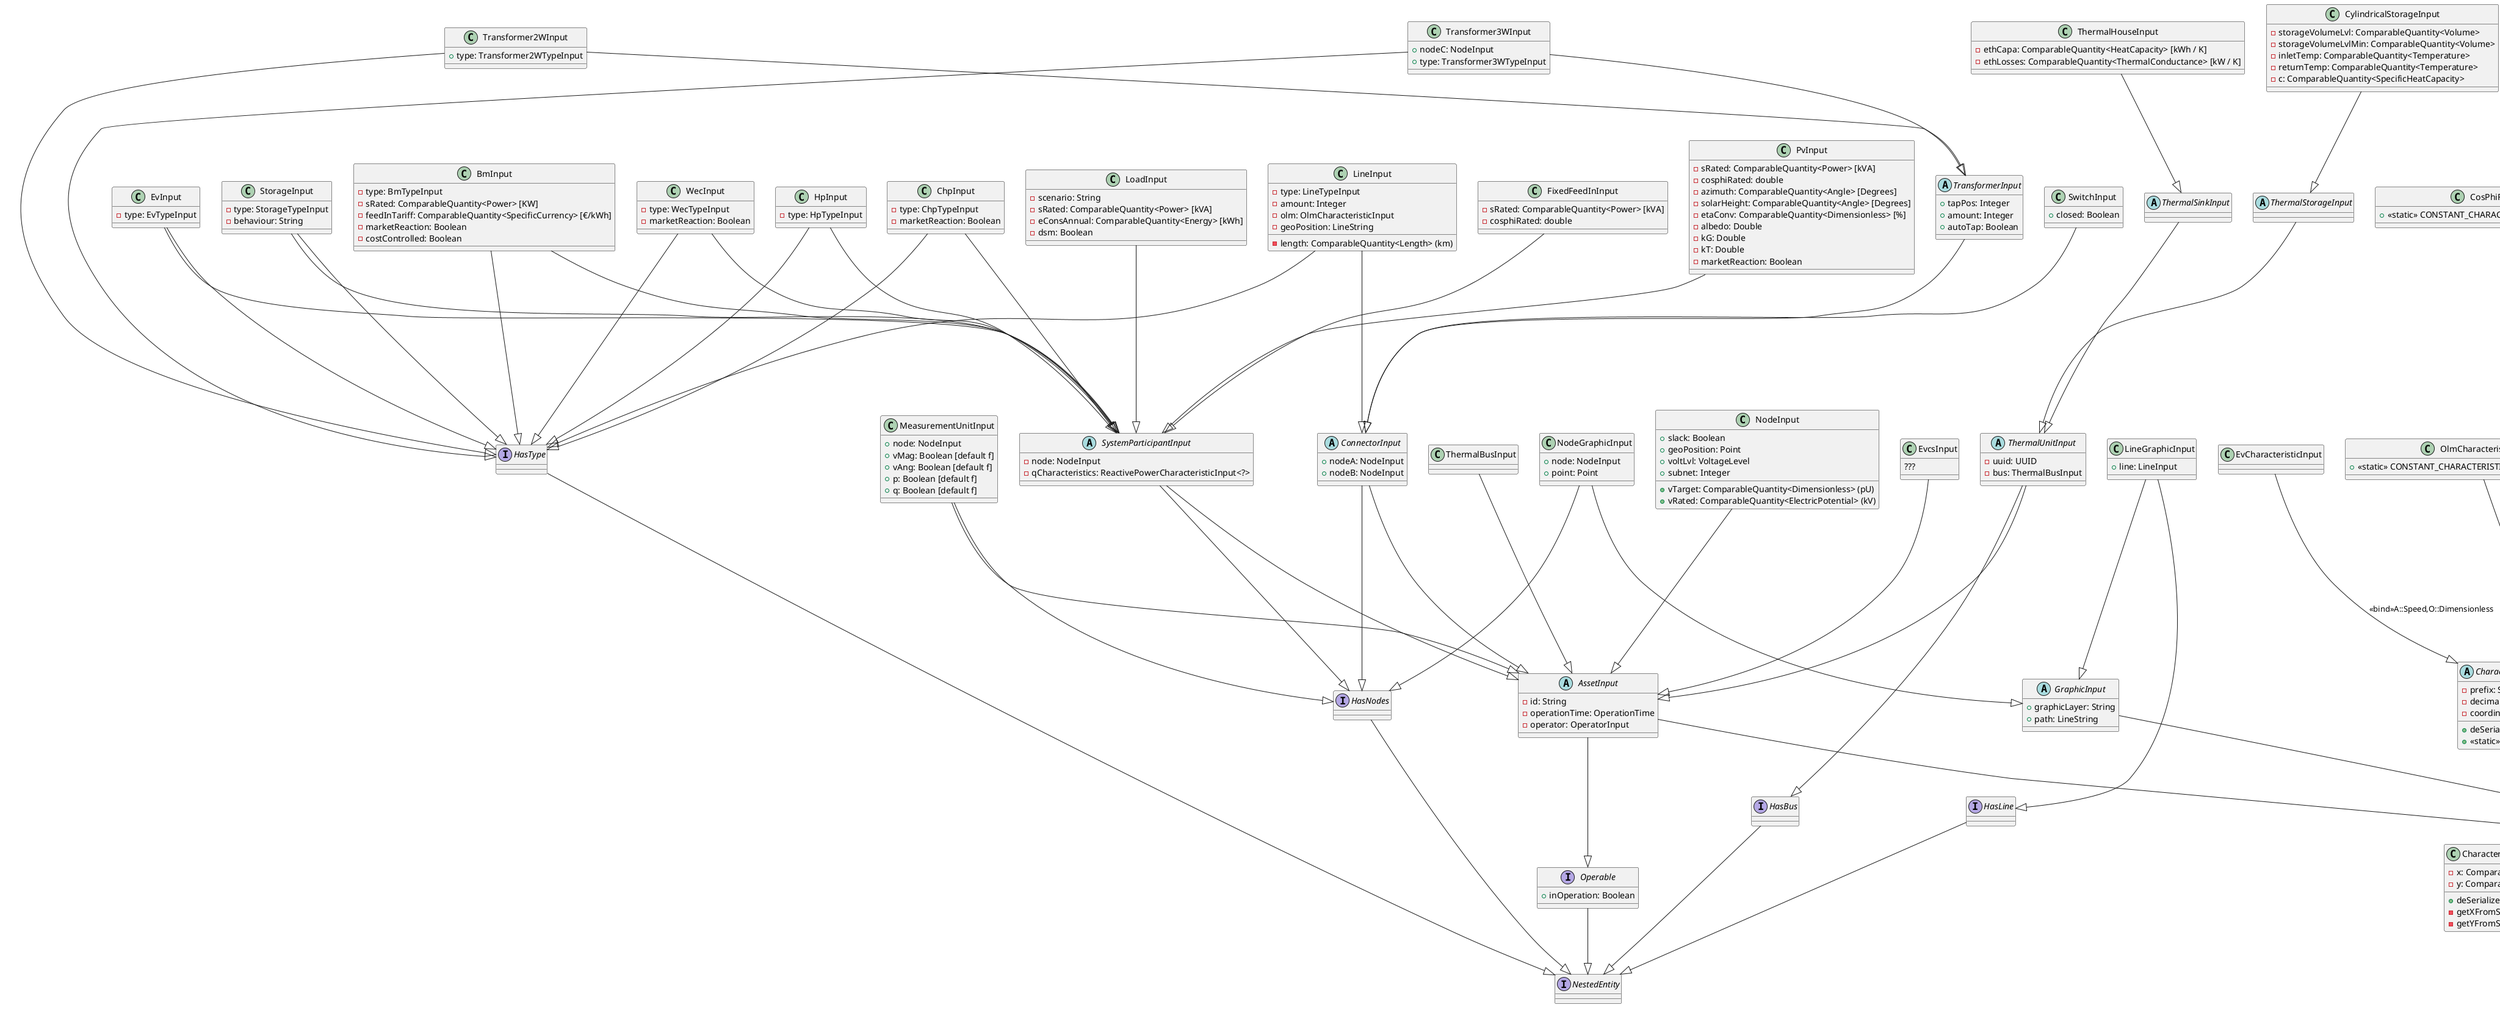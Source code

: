 @startuml

abstract Class UniqueEntity {
+ uuid: UUID
}

abstract Class InputEntity
InputEntity --|> UniqueEntity

Interface Operable {
+ inOperation: Boolean
}
Operable --|> NestedEntity

abstract Class AssetInput {
- id: String
- operationTime: OperationTime
- operator: OperatorInput
}
AssetInput --|> InputEntity
AssetInput --|> Operable

abstract Class SystemParticipantInput {
- node: NodeInput
- qCharacteristics: ReactivePowerCharacteristicInput<?>
}
SystemParticipantInput --|> AssetInput
SystemParticipantInput --|> HasNodes

Class OperatorInput {
+ name: String
}
OperatorInput --|> InputEntity

abstract Class ConnectorInput {
+ nodeA: NodeInput
+ nodeB: NodeInput
}
ConnectorInput --|> AssetInput
ConnectorInput --|> HasNodes

Interface Comparable

Class CharacteristicCoordinate <A extends Quantity<A>, O extends Quantity<O>> {
    - x: ComparableQuantity<A>
    - y: ComparableQuantity<O>
    + deSerialize(Int): String
    - getXFromString(String): double
    - getYFromString(String): double
}
CharacteristicCoordinate ..|> Comparable

abstract Class CharacteristicInput <A extends Quantity<A>, O extends Quantity<O>> {
    - prefix: String
    - decimalPlaces: int
    - coordinates: SortedSet<CharacteristicCoordinate>
    + deSerialize(): String
    + <<static>> buildMatchingPattern(String): Pattern
}
CharacteristicInput --|> InputEntity
CharacteristicInput "1" --* "n" CharacteristicCoordinate

Class WecCharacteristicInput {
}
WecCharacteristicInput --|> CharacteristicInput: <<bind>>A::Power,O::Dimensionless

Class EvCharacteristicInput {
}
EvCharacteristicInput --|> CharacteristicInput: <<bind>>A::Speed,O::Dimensionless

Class OlmCharacteristicInput {
    + <<static>> CONSTANT_CHARACTERISTIC: OlmCharacteristicInput
}
OlmCharacteristicInput --|> CharacteristicInput: <<bind>>A::Speed,O::Dimensionless

abstract Class ReactivePowerCharacteristic<A extends Quantity<A>> {
    + <<static>> parse(String): ReactivePowerCharacteristic<?>
}
ReactivePowerCharacteristic --|> CharacteristicInput: <<bind>>O::Dimensionless

Class CosPhiFixed {
    + <<static>> CONSTANT_CHARACTERISTIC: CosPhiFixed
}
CosPhiFixed --|> ReactivePowerCharacteristic: <<bind>>A::Power

Class CosPhiP {
    + <<static>> CONSTANT_CHARACTERISTIC: CosPhiP
}
CosPhiP --|> ReactivePowerCharacteristic: <<bind>>A::Power

Class QV {
    + <<static>> CONSTANT_CHARACTERISTIC: QV
}
QV --|> ReactivePowerCharacteristic: <<bind>>A::Power

abstract Class AssetTypeInput {
+ id: String
}
AssetTypeInput --|> InputEntity

abstract Class SystemParticipantTypeInput {
- capex: ComparableQuantity<Currency> [€]
- opex: ComparableQuantity<EnergyPrice> [€/MWh]
- sRated: ComparableQuantity<Power> [kVA]
- cosphiRated: Double
}
SystemParticipantTypeInput --|> AssetTypeInput



Class BmTypeInput {
   - capex: ComparableQuantity<Currency> [€]
   - opex: ComparableQuantity<EnergyPrice> [€/MWh]
   - cosphiRated: double
   - sRated: ComparableQuantity<Power> [kVA]
   - etaConv: ComparableQuantity<Dimensionless> [%]
   - loadGradient: ComparableQuantity<DimensionlessRate> [%/h]
}
BmTypeInput --|> SystemParticipantTypeInput

Class ChpTypeInput {
    - capex: ComparableQuantity<Currency> [€]
    - opex: ComparableQuantity<EnergyPrice> [€/MWh]
    - cosphiRated: double
    - pThermal: ComparableQuantity<Power> [KW]
    - etaEl: ComparableQuantity<Dimensionless> [%]
    - etaTh: ComparableQuantity<Dimensionless> [%]
    - pOwn: ComparableQuantity<Power> [kW]
    - thermalStorage: ThermalStorageInput
 }
ChpTypeInput --|> SystemParticipantTypeInput

Class EvTypeInput {
    - capex: ComparableQuantity<Currency> [€]
    - opex: ComparableQuantity<EnergyPrice> [€/MWh]
    - cosphiRated: double
    - eStorage: ComparableQuantity<Energy> [kWh]
    - sRated: ComparableQuantity<Power> [kVA]
    - eCons: ComparableQuantity<SpecificEnergy> [kWh/km]
}
EvTypeInput --|> SystemParticipantTypeInput


Class HpTypeInput {
    - capex: ComparableQuantity<Currency> [€]
    - opex: ComparableQuantity<EnergyPrice> [€/MWh]
    - cosphiRated: double
    - sRated: ComparableQuantity<Power> [kVA]
    - pThermal: ComparableQuantity<Power> [kW]
}
HpTypeInput --|> SystemParticipantTypeInput


Class StorageTypeInput {
- capex: ComparableQuantity<Currency> [€]
- opex: ComparableQuantity<EnergyPrice> [€/MWh]
- cosphiRated: double
- sRated: ComparableQuantity<Power> [kVA]
- activePowerGradient: ComparableQuantity<DimensionlessRate>
- pMax: ComparableQuantity<Power> [kW]
- eta: ComparableQuantity<Dimensionless> [%]
- eStorage: ComparableQuantity<Energy> [kWh]
- dod: ComparableQuantity<Dimensionless> [%]
- lifeTime: ComparableQuantity<Time> [ms]
- lifeCycle: Integer
}
StorageTypeInput --|> SystemParticipantTypeInput

Class WecTypeInput {
    - rotorArea: ComparableQuantity<Area> [m²]
    - hubHeight: ComparableQuantity<Length> [m]
    - etaConv: ComparableQuantity<Dimensionless> [%]
    - cpCharacteristic: WecCharacteristicInput
}
WecTypeInput --|> SystemParticipantTypeInput


Class LineTypeInput {
+ r: ComparableQuantity<SpecificResistance> (Ohm/km)
+ x: ComparableQuantity<SpecificResistance> (Ohm/km)
+ g: ComparableQuantity<SpecificConductance> (µS/km)
+ b: ComparableQuantity<SpecificConductance> (µS/km)
+ iMax: ComparableQuantity<ElectricCurrent> (A)
+ vRated: ComparableQuantity<ElectricPotential> (V)
+ olmChar: Optional<String>
}
LineTypeInput --|> AssetTypeInput

Class Transformer2WTypeInput {
+ sRated: ComparableQuantity<Power> (MVA)
+ vRatedA: ComparableQuantity<ElectricPotential> (kV)
+ vRatedB: ComparableQuantity<ElectricPotential> (kV)
+ rSc: ComparableQuantity<ElectricalResistance> (Ohm)
+ xSc: ComparableQuantity<ElectricalResistance> (Ohm)
+ gM: ComparableQuantity<ElectricalConductance> (nS)
+ bM: ComparableQuantity<ElectricalConductance> (nS)
+ dV: ComparableQuantity<Dimensionless> (%)
+ dPhi: ComparableQuantity<Angle> (Degrees)
+ tapSide: Boolean
+ tapNeutr: Integer
+ tapMin: Integer
+ tapMax: Integer
}
Transformer2WTypeInput --|> AssetTypeInput

Class Transformer3WTypeInput {
+ vRatedA: ComparableQuantity<ElectricPotential> (kV)
+ vRatedB: ComparableQuantity<ElectricPotential> (kV)
+ vRatedC: ComparableQuantity<ElectricPotential> (kV)
+ rScA: ComparableQuantity<ElectricalResistance> (Ohm)
+ rScB: ComparableQuantity<ElectricalResistance> (Ohm)
+ rScC: ComparableQuantity<ElectricalResistance> (Ohm)
+ xScA: ComparableQuantity<ElectricalResistance> (Ohm)
+ xScB: ComparableQuantity<ElectricalResistance> (Ohm)
+ xScC: ComparableQuantity<ElectricalResistance> (Ohm)
+ gM: ComparableQuantity<ElectricalConductance> (nS)
+ bM: ComparableQuantity<ElectricalConductance> (nS)
+ sRatedA: ComparableQuantity<Power> (MVA)
+ sRatedB: ComparableQuantity<Power> (MVA)
+ sRatedC: ComparableQuantity<Power> (MVA)
+ dV: ComparableQuantity<Dimensionless> (%)
+ dPhi: ComparableQuantity<Angle> (Degrees)
+ tapNeutr: Integer
+ tapMin: Integer
+ tapMax: Integer
}
Transformer3WTypeInput --|> AssetTypeInput

Class RandomLoadParameter {
+ quarterHour: Integer
+ kWd: Double
+ kSa: Double
+ kSu: Double
+ myWd: Double
+ mySa: Double
+ mySu: Double
+ sigmaWd: Double
+ sigmaSa: Double
+ sigmaSu: Double
}
RandomLoadParameter --|> InputEntity

'extractor interface information

interface NestedEntity

interface HasNodes
HasNodes --|> NestedEntity

interface HasType
HasType --|> NestedEntity

interface HasLine
HasLine --|> NestedEntity

interface HasBus
HasBus --|> NestedEntity

Class FixedFeedInInput {
- sRated: ComparableQuantity<Power> [kVA]
- cosphiRated: double
}
FixedFeedInInput --|> SystemParticipantInput

Class PvInput {
- sRated: ComparableQuantity<Power> [kVA]
- cosphiRated: double
- azimuth: ComparableQuantity<Angle> [Degrees]
- solarHeight: ComparableQuantity<Angle> [Degrees]
- etaConv: ComparableQuantity<Dimensionless> [%]
- albedo: Double
- kG: Double
- kT: Double
- marketReaction: Boolean
}
PvInput --|> SystemParticipantInput

Class WecInput{
- type: WecTypeInput
- marketReaction: Boolean
}
WecInput --|> SystemParticipantInput
WecInput --|> HasType

Class ChpInput {
- type: ChpTypeInput
- marketReaction: Boolean
}
ChpInput --|> SystemParticipantInput
ChpInput --|> HasType

Class BmInput {
- type: BmTypeInput
- sRated: ComparableQuantity<Power> [KW]
- feedInTariff: ComparableQuantity<SpecificCurrency> [€/kWh]
- marketReaction: Boolean
- costControlled: Boolean
}
BmInput --|> SystemParticipantInput
BmInput --|> HasType

Class EvInput {
- type: EvTypeInput
}
EvInput --|> SystemParticipantInput
EvInput --|> HasType

Class LoadInput {
- scenario: String
- sRated: ComparableQuantity<Power> [kVA]
- eConsAnnual: ComparableQuantity<Energy> [kWh]
- dsm: Boolean
}
LoadInput --|> SystemParticipantInput

Class StorageInput {
- type: StorageTypeInput
- behaviour: String
}
StorageInput --|> SystemParticipantInput
StorageInput --|> HasType

Class HpInput {
- type: HpTypeInput
}
HpInput --|> SystemParticipantInput
HpInput --|> HasType

Abstract Class ThermalUnitInput {
 - uuid: UUID
 - bus: ThermalBusInput
}
ThermalUnitInput --|> AssetInput
ThermalUnitInput --|> HasBus

Class ThermalBusInput {
}
ThermalBusInput --|> AssetInput

Abstract Class ThermalSinkInput {
}
ThermalSinkInput --|> ThermalUnitInput

Class ThermalHouseInput {
 - ethCapa: ComparableQuantity<HeatCapacity> [kWh / K]
 - ethLosses: ComparableQuantity<ThermalConductance> [kW / K]
}
ThermalHouseInput --|> ThermalSinkInput

Abstract Class ThermalStorageInput {
}
ThermalStorageInput --|> ThermalUnitInput

Class CylindricalStorageInput {
  - storageVolumeLvl: ComparableQuantity<Volume>
  - storageVolumeLvlMin: ComparableQuantity<Volume>
  - inletTemp: ComparableQuantity<Temperature>
  - returnTemp: ComparableQuantity<Temperature>
  - c: ComparableQuantity<SpecificHeatCapacity>
}
CylindricalStorageInput --|> ThermalStorageInput

Class MeasurementUnitInput {
+ node: NodeInput
+ vMag: Boolean [default f]
+ vAng: Boolean [default f]
+ p: Boolean [default f]
+ q: Boolean [default f]
}
MeasurementUnitInput --|> AssetInput
MeasurementUnitInput --|> HasNodes

Class NodeInput {
+ vTarget: ComparableQuantity<Dimensionless> (pU)
+ vRated: ComparableQuantity<ElectricPotential> (kV)
+ slack: Boolean
+ geoPosition: Point
+ voltLvl: VoltageLevel
+ subnet: Integer
}
NodeInput --|> AssetInput

Class EvcsInput {
???
}
EvcsInput --|> AssetInput

Class LineInput {
    - type: LineTypeInput
    - length: ComparableQuantity<Length> (km)
    - amount: Integer
    - olm: OlmCharacteristicInput
    - geoPosition: LineString
}
LineInput --|> ConnectorInput
LineInput --|> HasType

Class SwitchInput {
+ closed: Boolean
}
SwitchInput --|> ConnectorInput

abstract TransformerInput {
+ tapPos: Integer
+ amount: Integer
+ autoTap: Boolean
}
TransformerInput --|> ConnectorInput

Class Transformer2WInput {
+ type: Transformer2WTypeInput
}
Transformer2WInput --|> TransformerInput
Transformer2WInput --|> HasType

Class Transformer3WInput {
+ nodeC: NodeInput
+ type: Transformer3WTypeInput
}
Transformer3WInput --|> TransformerInput

Transformer3WInput --|> HasType

abstract Class GraphicInput {
+ graphicLayer: String
+ path: LineString
}
GraphicInput --|> InputEntity

Class NodeGraphicInput {
+ node: NodeInput
+ point: Point
}
NodeGraphicInput --|> GraphicInput
NodeGraphicInput --|> HasNodes

Class LineGraphicInput {
+ line: LineInput
}
LineGraphicInput --|> GraphicInput
LineGraphicInput --|> HasLine

Interface Value

abstract Class TimeBasedValue<T extends Value>{
    + time: ZonedDateTime
    + getValue(): T
}
TimeBasedValue --|> UniqueEntity
TimeBasedValue --* Value

Class PowerValue {
    - p: ComparableQuantity<Power> [kW]
    - q: ComparableQuantity<Power> [kVA]
}
PowerValue --|> Value

Class HeatAndPowerValue {
    - heatDemand: ComparableQuantity<Power> [kW]
}
HeatAndPowerValue --|> PowerValue

Class HeatDemandValue {
    - heatDemand: ComparableQuantity<Power> [kW]
}
HeatDemandValue --|> Value

Class EnergyPriceValue {
    - price: ComparableQuantity<SpecificCurrency> [€/MWh]
}
EnergyPriceValue --|> Value

Class IrradiationValue {
    - directIrradiation: ComparableQuantity<Irradiation>
    - diffuseIrradiation: ComparableQuantity<Irradiation>
}
IrradiationValue --|> Value

Class TemperatureValue {
    - temperature: ComparableQuantity<Temperature>
}
TemperatureValue --|> Value

Class WindValue {
    - direction: ComparableQuantity<Angle>
    - velocity: ComparableQuantity<Speed>
}
WindValue --|> Value

Class WeatherValue {
  - coordinate: Point
  - irradiation: IrradiationValue
  - temperature: TemperatureValue
  - wind: WindValue
}
WeatherValue --|> Value
WeatherValue --* IrradiationValue
WeatherValue --* TemperatureValue
WeatherValue --* WindValue

Interface LoadProfileType {
}

enum PowerSystemLoadProfileType {
BL_H
G0_A
G0_M
...
}
PowerSystemLoadProfileType --|> LoadProfileType

Interface VoltageLevel {
}

enum GermanVoltageLevel {
HoeS,
HS,
MS,
NS
}
GermanVoltageLevel --|> VoltageLevel

Abstract Class TimeSeries<T extends Value> {
    + TimeBasedValue<T> getTimeBasedValue(ZonedDateTime)
    + T getValue(ZonedDateTime)
}
TimeSeries --|> UniqueEntity
TimeSeries "1" --* "n" TimeBasedValue

Class IndividualTimeSeries<T extends Value> {
    - timeToTimeBasedValue:HashMap<ZonedDateTime, TimeBasedValue<T>>
    + add(ZonedDateTime, T): void
    + add(TimeBasedValue<T>): void
    + addAll(Map<ZonedDateTime, T>): void
}
IndividualTimeSeries --|> TimeSeries

Class PowerTimeSeries {
}
PowerTimeSeries --|> IndividualTimeSeries

Class HeatDemandTimeSeries {
}
HeatDemandTimeSeries --|> IndividualTimeSeries

Class HeatAndPowerTimeSeries {
}
HeatAndPowerTimeSeries --|> IndividualTimeSeries

Abstract Class RepetitiveTimeSeries<T extends Value> {
    + calc(ZonedDateTime): T
}
RepetitiveTimeSeries --|> TimeSeries

Class LoadProfileInput {
    + profile: LoadProfileType
}
LoadProfileInput --|> RepetitiveTimeSeries
LoadProfileInput --> LoadProfileType

@enduml